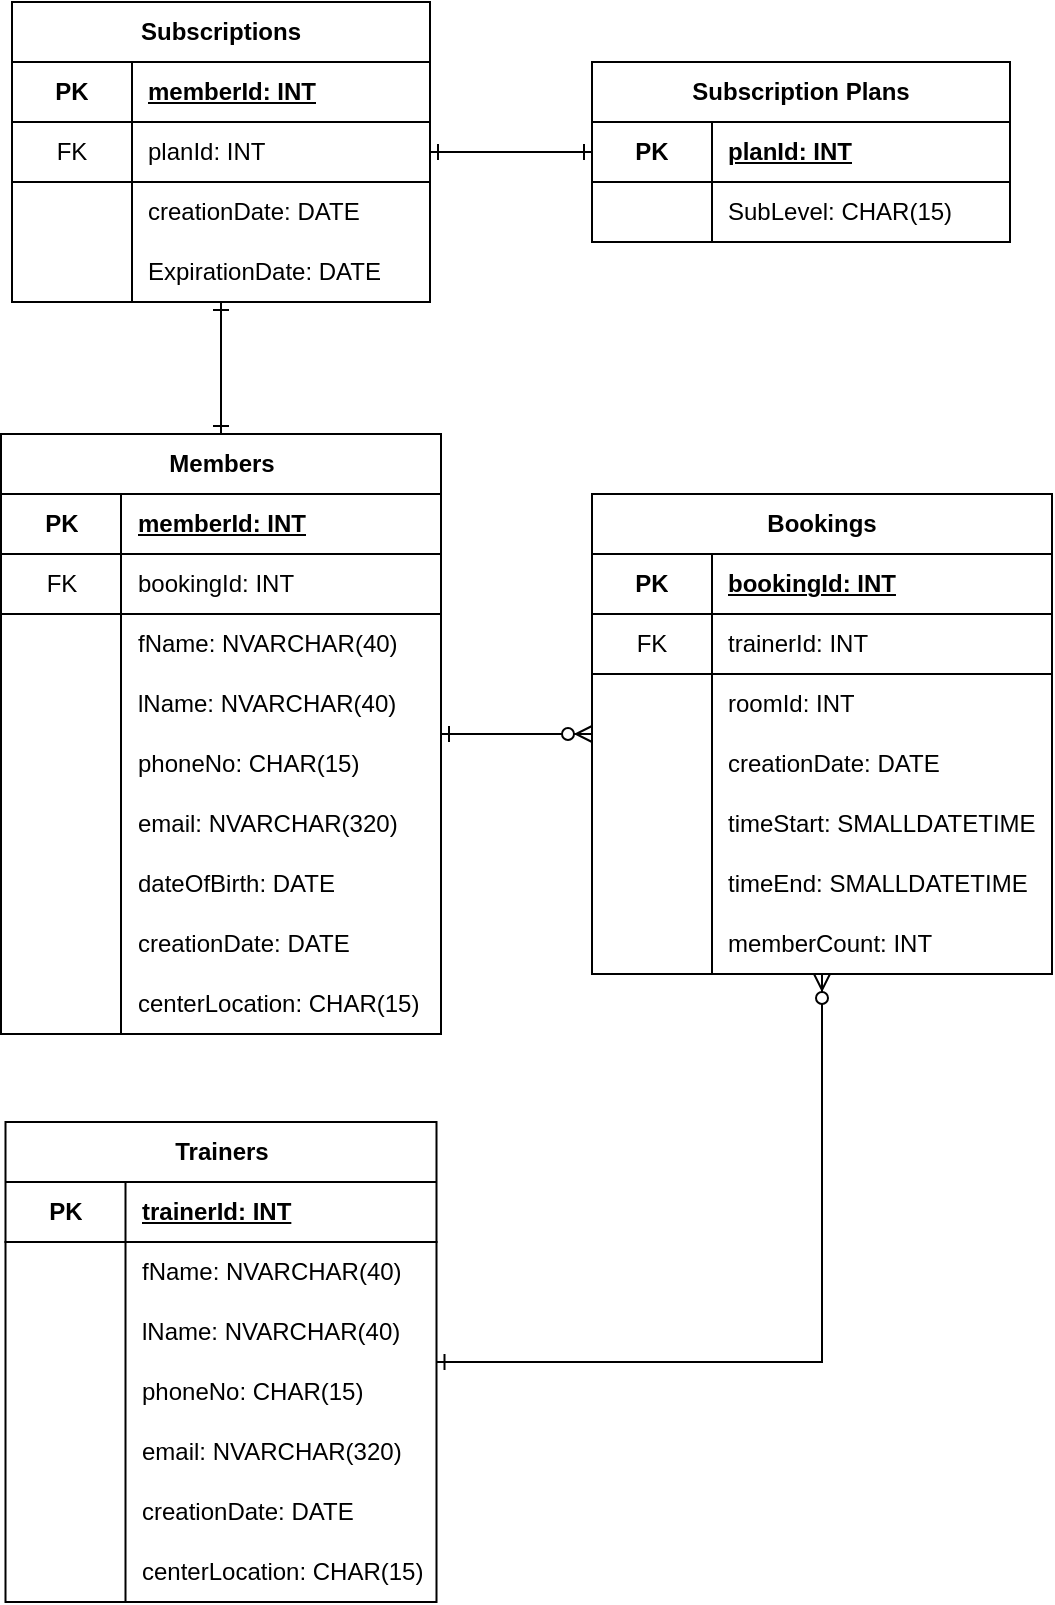 <mxfile version="24.7.17">
  <diagram name="Page-1" id="cZtDnmybz4DejFGp7mq9">
    <mxGraphModel grid="1" page="1" gridSize="10" guides="1" tooltips="1" connect="1" arrows="1" fold="1" pageScale="1" pageWidth="850" pageHeight="1100" math="0" shadow="0">
      <root>
        <mxCell id="0" />
        <mxCell id="1" parent="0" />
        <mxCell id="uPj4LnARLRsIXgtUxAWc-1" value="Members" style="shape=table;startSize=30;container=1;collapsible=1;childLayout=tableLayout;fixedRows=1;rowLines=0;fontStyle=1;align=center;resizeLast=1;html=1;whiteSpace=wrap;" vertex="1" parent="1">
          <mxGeometry x="364.5" y="356" width="220" height="300" as="geometry" />
        </mxCell>
        <mxCell id="uPj4LnARLRsIXgtUxAWc-5" value="" style="shape=tableRow;horizontal=0;startSize=0;swimlaneHead=0;swimlaneBody=0;fillColor=none;collapsible=0;dropTarget=0;points=[[0,0.5],[1,0.5]];portConstraint=eastwest;top=0;left=0;right=0;bottom=1;html=1;" vertex="1" parent="uPj4LnARLRsIXgtUxAWc-1">
          <mxGeometry y="30" width="220" height="30" as="geometry" />
        </mxCell>
        <mxCell id="uPj4LnARLRsIXgtUxAWc-6" value="PK" style="shape=partialRectangle;connectable=0;fillColor=none;top=0;left=0;bottom=0;right=0;fontStyle=1;overflow=hidden;html=1;whiteSpace=wrap;" vertex="1" parent="uPj4LnARLRsIXgtUxAWc-5">
          <mxGeometry width="60" height="30" as="geometry">
            <mxRectangle width="60" height="30" as="alternateBounds" />
          </mxGeometry>
        </mxCell>
        <mxCell id="uPj4LnARLRsIXgtUxAWc-7" value="memberId: INT" style="shape=partialRectangle;connectable=0;fillColor=none;top=0;left=0;bottom=0;right=0;align=left;spacingLeft=6;fontStyle=5;overflow=hidden;html=1;whiteSpace=wrap;" vertex="1" parent="uPj4LnARLRsIXgtUxAWc-5">
          <mxGeometry x="60" width="160" height="30" as="geometry">
            <mxRectangle width="160" height="30" as="alternateBounds" />
          </mxGeometry>
        </mxCell>
        <mxCell id="0qfIr_ebQrdZO7ob4R2L-76" style="shape=tableRow;horizontal=0;startSize=0;swimlaneHead=0;swimlaneBody=0;fillColor=none;collapsible=0;dropTarget=0;points=[[0,0.5],[1,0.5]];portConstraint=eastwest;top=0;left=0;right=0;bottom=1;html=1;" vertex="1" parent="uPj4LnARLRsIXgtUxAWc-1">
          <mxGeometry y="60" width="220" height="30" as="geometry" />
        </mxCell>
        <mxCell id="0qfIr_ebQrdZO7ob4R2L-77" value="FK" style="shape=partialRectangle;connectable=0;fillColor=none;top=0;left=0;bottom=0;right=0;fontStyle=0;overflow=hidden;html=1;whiteSpace=wrap;" vertex="1" parent="0qfIr_ebQrdZO7ob4R2L-76">
          <mxGeometry width="60" height="30" as="geometry">
            <mxRectangle width="60" height="30" as="alternateBounds" />
          </mxGeometry>
        </mxCell>
        <mxCell id="0qfIr_ebQrdZO7ob4R2L-78" value="bookingId: INT" style="shape=partialRectangle;connectable=0;fillColor=none;top=0;left=0;bottom=0;right=0;align=left;spacingLeft=6;fontStyle=0;overflow=hidden;html=1;whiteSpace=wrap;" vertex="1" parent="0qfIr_ebQrdZO7ob4R2L-76">
          <mxGeometry x="60" width="160" height="30" as="geometry">
            <mxRectangle width="160" height="30" as="alternateBounds" />
          </mxGeometry>
        </mxCell>
        <mxCell id="uPj4LnARLRsIXgtUxAWc-8" value="" style="shape=tableRow;horizontal=0;startSize=0;swimlaneHead=0;swimlaneBody=0;fillColor=none;collapsible=0;dropTarget=0;points=[[0,0.5],[1,0.5]];portConstraint=eastwest;top=0;left=0;right=0;bottom=0;html=1;" vertex="1" parent="uPj4LnARLRsIXgtUxAWc-1">
          <mxGeometry y="90" width="220" height="30" as="geometry" />
        </mxCell>
        <mxCell id="uPj4LnARLRsIXgtUxAWc-9" value="" style="shape=partialRectangle;connectable=0;fillColor=none;top=0;left=0;bottom=0;right=0;editable=1;overflow=hidden;html=1;whiteSpace=wrap;" vertex="1" parent="uPj4LnARLRsIXgtUxAWc-8">
          <mxGeometry width="60" height="30" as="geometry">
            <mxRectangle width="60" height="30" as="alternateBounds" />
          </mxGeometry>
        </mxCell>
        <mxCell id="uPj4LnARLRsIXgtUxAWc-10" value="fName: NVARCHAR(40)" style="shape=partialRectangle;connectable=0;fillColor=none;top=0;left=0;bottom=0;right=0;align=left;spacingLeft=6;overflow=hidden;html=1;whiteSpace=wrap;" vertex="1" parent="uPj4LnARLRsIXgtUxAWc-8">
          <mxGeometry x="60" width="160" height="30" as="geometry">
            <mxRectangle width="160" height="30" as="alternateBounds" />
          </mxGeometry>
        </mxCell>
        <mxCell id="uPj4LnARLRsIXgtUxAWc-11" value="" style="shape=tableRow;horizontal=0;startSize=0;swimlaneHead=0;swimlaneBody=0;fillColor=none;collapsible=0;dropTarget=0;points=[[0,0.5],[1,0.5]];portConstraint=eastwest;top=0;left=0;right=0;bottom=0;html=1;" vertex="1" parent="uPj4LnARLRsIXgtUxAWc-1">
          <mxGeometry y="120" width="220" height="30" as="geometry" />
        </mxCell>
        <mxCell id="uPj4LnARLRsIXgtUxAWc-12" value="" style="shape=partialRectangle;connectable=0;fillColor=none;top=0;left=0;bottom=0;right=0;editable=1;overflow=hidden;html=1;whiteSpace=wrap;" vertex="1" parent="uPj4LnARLRsIXgtUxAWc-11">
          <mxGeometry width="60" height="30" as="geometry">
            <mxRectangle width="60" height="30" as="alternateBounds" />
          </mxGeometry>
        </mxCell>
        <mxCell id="uPj4LnARLRsIXgtUxAWc-13" value="lName: NVARCHAR(40)" style="shape=partialRectangle;connectable=0;fillColor=none;top=0;left=0;bottom=0;right=0;align=left;spacingLeft=6;overflow=hidden;html=1;whiteSpace=wrap;" vertex="1" parent="uPj4LnARLRsIXgtUxAWc-11">
          <mxGeometry x="60" width="160" height="30" as="geometry">
            <mxRectangle width="160" height="30" as="alternateBounds" />
          </mxGeometry>
        </mxCell>
        <mxCell id="uPj4LnARLRsIXgtUxAWc-23" style="shape=tableRow;horizontal=0;startSize=0;swimlaneHead=0;swimlaneBody=0;fillColor=none;collapsible=0;dropTarget=0;points=[[0,0.5],[1,0.5]];portConstraint=eastwest;top=0;left=0;right=0;bottom=0;html=1;" vertex="1" parent="uPj4LnARLRsIXgtUxAWc-1">
          <mxGeometry y="150" width="220" height="30" as="geometry" />
        </mxCell>
        <mxCell id="uPj4LnARLRsIXgtUxAWc-24" style="shape=partialRectangle;connectable=0;fillColor=none;top=0;left=0;bottom=0;right=0;editable=1;overflow=hidden;html=1;whiteSpace=wrap;" vertex="1" parent="uPj4LnARLRsIXgtUxAWc-23">
          <mxGeometry width="60" height="30" as="geometry">
            <mxRectangle width="60" height="30" as="alternateBounds" />
          </mxGeometry>
        </mxCell>
        <mxCell id="uPj4LnARLRsIXgtUxAWc-25" value="phoneNo: CHAR(15)" style="shape=partialRectangle;connectable=0;fillColor=none;top=0;left=0;bottom=0;right=0;align=left;spacingLeft=6;overflow=hidden;html=1;whiteSpace=wrap;" vertex="1" parent="uPj4LnARLRsIXgtUxAWc-23">
          <mxGeometry x="60" width="160" height="30" as="geometry">
            <mxRectangle width="160" height="30" as="alternateBounds" />
          </mxGeometry>
        </mxCell>
        <mxCell id="uPj4LnARLRsIXgtUxAWc-20" style="shape=tableRow;horizontal=0;startSize=0;swimlaneHead=0;swimlaneBody=0;fillColor=none;collapsible=0;dropTarget=0;points=[[0,0.5],[1,0.5]];portConstraint=eastwest;top=0;left=0;right=0;bottom=0;html=1;" vertex="1" parent="uPj4LnARLRsIXgtUxAWc-1">
          <mxGeometry y="180" width="220" height="30" as="geometry" />
        </mxCell>
        <mxCell id="uPj4LnARLRsIXgtUxAWc-21" style="shape=partialRectangle;connectable=0;fillColor=none;top=0;left=0;bottom=0;right=0;editable=1;overflow=hidden;html=1;whiteSpace=wrap;" vertex="1" parent="uPj4LnARLRsIXgtUxAWc-20">
          <mxGeometry width="60" height="30" as="geometry">
            <mxRectangle width="60" height="30" as="alternateBounds" />
          </mxGeometry>
        </mxCell>
        <mxCell id="uPj4LnARLRsIXgtUxAWc-22" value="email: NVARCHAR(320)" style="shape=partialRectangle;connectable=0;fillColor=none;top=0;left=0;bottom=0;right=0;align=left;spacingLeft=6;overflow=hidden;html=1;whiteSpace=wrap;" vertex="1" parent="uPj4LnARLRsIXgtUxAWc-20">
          <mxGeometry x="60" width="160" height="30" as="geometry">
            <mxRectangle width="160" height="30" as="alternateBounds" />
          </mxGeometry>
        </mxCell>
        <mxCell id="uPj4LnARLRsIXgtUxAWc-17" style="shape=tableRow;horizontal=0;startSize=0;swimlaneHead=0;swimlaneBody=0;fillColor=none;collapsible=0;dropTarget=0;points=[[0,0.5],[1,0.5]];portConstraint=eastwest;top=0;left=0;right=0;bottom=0;html=1;" vertex="1" parent="uPj4LnARLRsIXgtUxAWc-1">
          <mxGeometry y="210" width="220" height="30" as="geometry" />
        </mxCell>
        <mxCell id="uPj4LnARLRsIXgtUxAWc-18" style="shape=partialRectangle;connectable=0;fillColor=none;top=0;left=0;bottom=0;right=0;editable=1;overflow=hidden;html=1;whiteSpace=wrap;" vertex="1" parent="uPj4LnARLRsIXgtUxAWc-17">
          <mxGeometry width="60" height="30" as="geometry">
            <mxRectangle width="60" height="30" as="alternateBounds" />
          </mxGeometry>
        </mxCell>
        <mxCell id="uPj4LnARLRsIXgtUxAWc-19" value="dateOfBirth: DATE" style="shape=partialRectangle;connectable=0;fillColor=none;top=0;left=0;bottom=0;right=0;align=left;spacingLeft=6;overflow=hidden;html=1;whiteSpace=wrap;" vertex="1" parent="uPj4LnARLRsIXgtUxAWc-17">
          <mxGeometry x="60" width="160" height="30" as="geometry">
            <mxRectangle width="160" height="30" as="alternateBounds" />
          </mxGeometry>
        </mxCell>
        <mxCell id="uPj4LnARLRsIXgtUxAWc-14" style="shape=tableRow;horizontal=0;startSize=0;swimlaneHead=0;swimlaneBody=0;fillColor=none;collapsible=0;dropTarget=0;points=[[0,0.5],[1,0.5]];portConstraint=eastwest;top=0;left=0;right=0;bottom=0;html=1;" vertex="1" parent="uPj4LnARLRsIXgtUxAWc-1">
          <mxGeometry y="240" width="220" height="30" as="geometry" />
        </mxCell>
        <mxCell id="uPj4LnARLRsIXgtUxAWc-15" style="shape=partialRectangle;connectable=0;fillColor=none;top=0;left=0;bottom=0;right=0;editable=1;overflow=hidden;html=1;whiteSpace=wrap;" vertex="1" parent="uPj4LnARLRsIXgtUxAWc-14">
          <mxGeometry width="60" height="30" as="geometry">
            <mxRectangle width="60" height="30" as="alternateBounds" />
          </mxGeometry>
        </mxCell>
        <mxCell id="uPj4LnARLRsIXgtUxAWc-16" value="creationDate: DATE" style="shape=partialRectangle;connectable=0;fillColor=none;top=0;left=0;bottom=0;right=0;align=left;spacingLeft=6;overflow=hidden;html=1;whiteSpace=wrap;" vertex="1" parent="uPj4LnARLRsIXgtUxAWc-14">
          <mxGeometry x="60" width="160" height="30" as="geometry">
            <mxRectangle width="160" height="30" as="alternateBounds" />
          </mxGeometry>
        </mxCell>
        <mxCell id="X3Vz9RjEJWdY2oMLuZtC-8" style="shape=tableRow;horizontal=0;startSize=0;swimlaneHead=0;swimlaneBody=0;fillColor=none;collapsible=0;dropTarget=0;points=[[0,0.5],[1,0.5]];portConstraint=eastwest;top=0;left=0;right=0;bottom=0;html=1;" vertex="1" parent="uPj4LnARLRsIXgtUxAWc-1">
          <mxGeometry y="270" width="220" height="30" as="geometry" />
        </mxCell>
        <mxCell id="X3Vz9RjEJWdY2oMLuZtC-9" style="shape=partialRectangle;connectable=0;fillColor=none;top=0;left=0;bottom=0;right=0;editable=1;overflow=hidden;html=1;whiteSpace=wrap;" vertex="1" parent="X3Vz9RjEJWdY2oMLuZtC-8">
          <mxGeometry width="60" height="30" as="geometry">
            <mxRectangle width="60" height="30" as="alternateBounds" />
          </mxGeometry>
        </mxCell>
        <mxCell id="X3Vz9RjEJWdY2oMLuZtC-10" value="centerLocation: CHAR(15)" style="shape=partialRectangle;connectable=0;fillColor=none;top=0;left=0;bottom=0;right=0;align=left;spacingLeft=6;overflow=hidden;html=1;whiteSpace=wrap;" vertex="1" parent="X3Vz9RjEJWdY2oMLuZtC-8">
          <mxGeometry x="60" width="160" height="30" as="geometry">
            <mxRectangle width="160" height="30" as="alternateBounds" />
          </mxGeometry>
        </mxCell>
        <mxCell id="0qfIr_ebQrdZO7ob4R2L-1" value="Bookings" style="shape=table;startSize=30;container=1;collapsible=1;childLayout=tableLayout;fixedRows=1;rowLines=0;fontStyle=1;align=center;resizeLast=1;html=1;whiteSpace=wrap;" vertex="1" parent="1">
          <mxGeometry x="660" y="386" width="230" height="240" as="geometry" />
        </mxCell>
        <mxCell id="0qfIr_ebQrdZO7ob4R2L-2" value="" style="shape=tableRow;horizontal=0;startSize=0;swimlaneHead=0;swimlaneBody=0;fillColor=none;collapsible=0;dropTarget=0;points=[[0,0.5],[1,0.5]];portConstraint=eastwest;top=0;left=0;right=0;bottom=1;html=1;" vertex="1" parent="0qfIr_ebQrdZO7ob4R2L-1">
          <mxGeometry y="30" width="230" height="30" as="geometry" />
        </mxCell>
        <mxCell id="0qfIr_ebQrdZO7ob4R2L-3" value="PK" style="shape=partialRectangle;connectable=0;fillColor=none;top=0;left=0;bottom=0;right=0;fontStyle=1;overflow=hidden;html=1;whiteSpace=wrap;" vertex="1" parent="0qfIr_ebQrdZO7ob4R2L-2">
          <mxGeometry width="60" height="30" as="geometry">
            <mxRectangle width="60" height="30" as="alternateBounds" />
          </mxGeometry>
        </mxCell>
        <mxCell id="0qfIr_ebQrdZO7ob4R2L-4" value="bookingId: INT" style="shape=partialRectangle;connectable=0;fillColor=none;top=0;left=0;bottom=0;right=0;align=left;spacingLeft=6;fontStyle=5;overflow=hidden;html=1;whiteSpace=wrap;" vertex="1" parent="0qfIr_ebQrdZO7ob4R2L-2">
          <mxGeometry x="60" width="170" height="30" as="geometry">
            <mxRectangle width="170" height="30" as="alternateBounds" />
          </mxGeometry>
        </mxCell>
        <mxCell id="0qfIr_ebQrdZO7ob4R2L-112" style="shape=tableRow;horizontal=0;startSize=0;swimlaneHead=0;swimlaneBody=0;fillColor=none;collapsible=0;dropTarget=0;points=[[0,0.5],[1,0.5]];portConstraint=eastwest;top=0;left=0;right=0;bottom=1;html=1;" vertex="1" parent="0qfIr_ebQrdZO7ob4R2L-1">
          <mxGeometry y="60" width="230" height="30" as="geometry" />
        </mxCell>
        <mxCell id="0qfIr_ebQrdZO7ob4R2L-113" value="FK" style="shape=partialRectangle;connectable=0;fillColor=none;top=0;left=0;bottom=0;right=0;fontStyle=0;overflow=hidden;html=1;whiteSpace=wrap;" vertex="1" parent="0qfIr_ebQrdZO7ob4R2L-112">
          <mxGeometry width="60" height="30" as="geometry">
            <mxRectangle width="60" height="30" as="alternateBounds" />
          </mxGeometry>
        </mxCell>
        <mxCell id="0qfIr_ebQrdZO7ob4R2L-114" value="trainerId: INT" style="shape=partialRectangle;connectable=0;fillColor=none;top=0;left=0;bottom=0;right=0;align=left;spacingLeft=6;fontStyle=0;overflow=hidden;html=1;whiteSpace=wrap;" vertex="1" parent="0qfIr_ebQrdZO7ob4R2L-112">
          <mxGeometry x="60" width="170" height="30" as="geometry">
            <mxRectangle width="170" height="30" as="alternateBounds" />
          </mxGeometry>
        </mxCell>
        <mxCell id="0qfIr_ebQrdZO7ob4R2L-8" value="" style="shape=tableRow;horizontal=0;startSize=0;swimlaneHead=0;swimlaneBody=0;fillColor=none;collapsible=0;dropTarget=0;points=[[0,0.5],[1,0.5]];portConstraint=eastwest;top=0;left=0;right=0;bottom=0;html=1;" vertex="1" parent="0qfIr_ebQrdZO7ob4R2L-1">
          <mxGeometry y="90" width="230" height="30" as="geometry" />
        </mxCell>
        <mxCell id="0qfIr_ebQrdZO7ob4R2L-9" value="" style="shape=partialRectangle;connectable=0;fillColor=none;top=0;left=0;bottom=0;right=0;editable=1;overflow=hidden;html=1;whiteSpace=wrap;" vertex="1" parent="0qfIr_ebQrdZO7ob4R2L-8">
          <mxGeometry width="60" height="30" as="geometry">
            <mxRectangle width="60" height="30" as="alternateBounds" />
          </mxGeometry>
        </mxCell>
        <mxCell id="0qfIr_ebQrdZO7ob4R2L-10" value="roomId: INT" style="shape=partialRectangle;connectable=0;fillColor=none;top=0;left=0;bottom=0;right=0;align=left;spacingLeft=6;overflow=hidden;html=1;whiteSpace=wrap;" vertex="1" parent="0qfIr_ebQrdZO7ob4R2L-8">
          <mxGeometry x="60" width="170" height="30" as="geometry">
            <mxRectangle width="170" height="30" as="alternateBounds" />
          </mxGeometry>
        </mxCell>
        <mxCell id="0qfIr_ebQrdZO7ob4R2L-11" style="shape=tableRow;horizontal=0;startSize=0;swimlaneHead=0;swimlaneBody=0;fillColor=none;collapsible=0;dropTarget=0;points=[[0,0.5],[1,0.5]];portConstraint=eastwest;top=0;left=0;right=0;bottom=0;html=1;" vertex="1" parent="0qfIr_ebQrdZO7ob4R2L-1">
          <mxGeometry y="120" width="230" height="30" as="geometry" />
        </mxCell>
        <mxCell id="0qfIr_ebQrdZO7ob4R2L-12" style="shape=partialRectangle;connectable=0;fillColor=none;top=0;left=0;bottom=0;right=0;editable=1;overflow=hidden;html=1;whiteSpace=wrap;" vertex="1" parent="0qfIr_ebQrdZO7ob4R2L-11">
          <mxGeometry width="60" height="30" as="geometry">
            <mxRectangle width="60" height="30" as="alternateBounds" />
          </mxGeometry>
        </mxCell>
        <mxCell id="0qfIr_ebQrdZO7ob4R2L-13" value="creationDate: DATE" style="shape=partialRectangle;connectable=0;fillColor=none;top=0;left=0;bottom=0;right=0;align=left;spacingLeft=6;overflow=hidden;html=1;whiteSpace=wrap;" vertex="1" parent="0qfIr_ebQrdZO7ob4R2L-11">
          <mxGeometry x="60" width="170" height="30" as="geometry">
            <mxRectangle width="170" height="30" as="alternateBounds" />
          </mxGeometry>
        </mxCell>
        <mxCell id="0qfIr_ebQrdZO7ob4R2L-14" style="shape=tableRow;horizontal=0;startSize=0;swimlaneHead=0;swimlaneBody=0;fillColor=none;collapsible=0;dropTarget=0;points=[[0,0.5],[1,0.5]];portConstraint=eastwest;top=0;left=0;right=0;bottom=0;html=1;" vertex="1" parent="0qfIr_ebQrdZO7ob4R2L-1">
          <mxGeometry y="150" width="230" height="30" as="geometry" />
        </mxCell>
        <mxCell id="0qfIr_ebQrdZO7ob4R2L-15" style="shape=partialRectangle;connectable=0;fillColor=none;top=0;left=0;bottom=0;right=0;editable=1;overflow=hidden;html=1;whiteSpace=wrap;" vertex="1" parent="0qfIr_ebQrdZO7ob4R2L-14">
          <mxGeometry width="60" height="30" as="geometry">
            <mxRectangle width="60" height="30" as="alternateBounds" />
          </mxGeometry>
        </mxCell>
        <mxCell id="0qfIr_ebQrdZO7ob4R2L-16" value="timeStart: SMALLDATETIME" style="shape=partialRectangle;connectable=0;fillColor=none;top=0;left=0;bottom=0;right=0;align=left;spacingLeft=6;overflow=hidden;html=1;whiteSpace=wrap;" vertex="1" parent="0qfIr_ebQrdZO7ob4R2L-14">
          <mxGeometry x="60" width="170" height="30" as="geometry">
            <mxRectangle width="170" height="30" as="alternateBounds" />
          </mxGeometry>
        </mxCell>
        <mxCell id="0qfIr_ebQrdZO7ob4R2L-17" style="shape=tableRow;horizontal=0;startSize=0;swimlaneHead=0;swimlaneBody=0;fillColor=none;collapsible=0;dropTarget=0;points=[[0,0.5],[1,0.5]];portConstraint=eastwest;top=0;left=0;right=0;bottom=0;html=1;" vertex="1" parent="0qfIr_ebQrdZO7ob4R2L-1">
          <mxGeometry y="180" width="230" height="30" as="geometry" />
        </mxCell>
        <mxCell id="0qfIr_ebQrdZO7ob4R2L-18" style="shape=partialRectangle;connectable=0;fillColor=none;top=0;left=0;bottom=0;right=0;editable=1;overflow=hidden;html=1;whiteSpace=wrap;" vertex="1" parent="0qfIr_ebQrdZO7ob4R2L-17">
          <mxGeometry width="60" height="30" as="geometry">
            <mxRectangle width="60" height="30" as="alternateBounds" />
          </mxGeometry>
        </mxCell>
        <mxCell id="0qfIr_ebQrdZO7ob4R2L-19" value="timeEnd: SMALLDATETIME" style="shape=partialRectangle;connectable=0;fillColor=none;top=0;left=0;bottom=0;right=0;align=left;spacingLeft=6;overflow=hidden;html=1;whiteSpace=wrap;" vertex="1" parent="0qfIr_ebQrdZO7ob4R2L-17">
          <mxGeometry x="60" width="170" height="30" as="geometry">
            <mxRectangle width="170" height="30" as="alternateBounds" />
          </mxGeometry>
        </mxCell>
        <mxCell id="0qfIr_ebQrdZO7ob4R2L-20" style="shape=tableRow;horizontal=0;startSize=0;swimlaneHead=0;swimlaneBody=0;fillColor=none;collapsible=0;dropTarget=0;points=[[0,0.5],[1,0.5]];portConstraint=eastwest;top=0;left=0;right=0;bottom=0;html=1;" vertex="1" parent="0qfIr_ebQrdZO7ob4R2L-1">
          <mxGeometry y="210" width="230" height="30" as="geometry" />
        </mxCell>
        <mxCell id="0qfIr_ebQrdZO7ob4R2L-21" style="shape=partialRectangle;connectable=0;fillColor=none;top=0;left=0;bottom=0;right=0;editable=1;overflow=hidden;html=1;whiteSpace=wrap;" vertex="1" parent="0qfIr_ebQrdZO7ob4R2L-20">
          <mxGeometry width="60" height="30" as="geometry">
            <mxRectangle width="60" height="30" as="alternateBounds" />
          </mxGeometry>
        </mxCell>
        <mxCell id="0qfIr_ebQrdZO7ob4R2L-22" value="memberCount: INT" style="shape=partialRectangle;connectable=0;fillColor=none;top=0;left=0;bottom=0;right=0;align=left;spacingLeft=6;overflow=hidden;html=1;whiteSpace=wrap;" vertex="1" parent="0qfIr_ebQrdZO7ob4R2L-20">
          <mxGeometry x="60" width="170" height="30" as="geometry">
            <mxRectangle width="170" height="30" as="alternateBounds" />
          </mxGeometry>
        </mxCell>
        <mxCell id="0qfIr_ebQrdZO7ob4R2L-24" value="" style="edgeStyle=entityRelationEdgeStyle;fontSize=12;html=1;endArrow=ERone;endFill=1;rounded=0;" edge="1" parent="1" source="0qfIr_ebQrdZO7ob4R2L-1" target="uPj4LnARLRsIXgtUxAWc-1">
          <mxGeometry width="100" height="100" relative="1" as="geometry">
            <mxPoint x="380" y="620" as="sourcePoint" />
            <mxPoint x="300" y="650" as="targetPoint" />
          </mxGeometry>
        </mxCell>
        <mxCell id="0qfIr_ebQrdZO7ob4R2L-25" value="" style="edgeStyle=entityRelationEdgeStyle;fontSize=12;html=1;endArrow=ERzeroToMany;endFill=1;rounded=0;" edge="1" parent="1" source="uPj4LnARLRsIXgtUxAWc-1" target="0qfIr_ebQrdZO7ob4R2L-1">
          <mxGeometry width="100" height="100" relative="1" as="geometry">
            <mxPoint x="380" y="620" as="sourcePoint" />
            <mxPoint x="480" y="520" as="targetPoint" />
          </mxGeometry>
        </mxCell>
        <mxCell id="0qfIr_ebQrdZO7ob4R2L-28" value="Subscriptions" style="shape=table;startSize=30;container=1;collapsible=1;childLayout=tableLayout;fixedRows=1;rowLines=0;fontStyle=1;align=center;resizeLast=1;html=1;whiteSpace=wrap;" vertex="1" parent="1">
          <mxGeometry x="370" y="140" width="209" height="150" as="geometry" />
        </mxCell>
        <mxCell id="0qfIr_ebQrdZO7ob4R2L-29" value="" style="shape=tableRow;horizontal=0;startSize=0;swimlaneHead=0;swimlaneBody=0;fillColor=none;collapsible=0;dropTarget=0;points=[[0,0.5],[1,0.5]];portConstraint=eastwest;top=0;left=0;right=0;bottom=1;html=1;" vertex="1" parent="0qfIr_ebQrdZO7ob4R2L-28">
          <mxGeometry y="30" width="209" height="30" as="geometry" />
        </mxCell>
        <mxCell id="0qfIr_ebQrdZO7ob4R2L-30" value="PK" style="shape=partialRectangle;connectable=0;fillColor=none;top=0;left=0;bottom=0;right=0;fontStyle=1;overflow=hidden;html=1;whiteSpace=wrap;" vertex="1" parent="0qfIr_ebQrdZO7ob4R2L-29">
          <mxGeometry width="60" height="30" as="geometry">
            <mxRectangle width="60" height="30" as="alternateBounds" />
          </mxGeometry>
        </mxCell>
        <mxCell id="0qfIr_ebQrdZO7ob4R2L-31" value="memberId: INT" style="shape=partialRectangle;connectable=0;fillColor=none;top=0;left=0;bottom=0;right=0;align=left;spacingLeft=6;fontStyle=5;overflow=hidden;html=1;whiteSpace=wrap;" vertex="1" parent="0qfIr_ebQrdZO7ob4R2L-29">
          <mxGeometry x="60" width="149" height="30" as="geometry">
            <mxRectangle width="149" height="30" as="alternateBounds" />
          </mxGeometry>
        </mxCell>
        <mxCell id="0qfIr_ebQrdZO7ob4R2L-69" style="shape=tableRow;horizontal=0;startSize=0;swimlaneHead=0;swimlaneBody=0;fillColor=none;collapsible=0;dropTarget=0;points=[[0,0.5],[1,0.5]];portConstraint=eastwest;top=0;left=0;right=0;bottom=1;html=1;" vertex="1" parent="0qfIr_ebQrdZO7ob4R2L-28">
          <mxGeometry y="60" width="209" height="30" as="geometry" />
        </mxCell>
        <mxCell id="0qfIr_ebQrdZO7ob4R2L-70" value="FK" style="shape=partialRectangle;connectable=0;fillColor=none;top=0;left=0;bottom=0;right=0;fontStyle=0;overflow=hidden;html=1;whiteSpace=wrap;" vertex="1" parent="0qfIr_ebQrdZO7ob4R2L-69">
          <mxGeometry width="60" height="30" as="geometry">
            <mxRectangle width="60" height="30" as="alternateBounds" />
          </mxGeometry>
        </mxCell>
        <mxCell id="0qfIr_ebQrdZO7ob4R2L-71" value="planId: INT" style="shape=partialRectangle;connectable=0;fillColor=none;top=0;left=0;bottom=0;right=0;align=left;spacingLeft=6;fontStyle=0;overflow=hidden;html=1;whiteSpace=wrap;" vertex="1" parent="0qfIr_ebQrdZO7ob4R2L-69">
          <mxGeometry x="60" width="149" height="30" as="geometry">
            <mxRectangle width="149" height="30" as="alternateBounds" />
          </mxGeometry>
        </mxCell>
        <mxCell id="0qfIr_ebQrdZO7ob4R2L-35" value="" style="shape=tableRow;horizontal=0;startSize=0;swimlaneHead=0;swimlaneBody=0;fillColor=none;collapsible=0;dropTarget=0;points=[[0,0.5],[1,0.5]];portConstraint=eastwest;top=0;left=0;right=0;bottom=0;html=1;" vertex="1" parent="0qfIr_ebQrdZO7ob4R2L-28">
          <mxGeometry y="90" width="209" height="30" as="geometry" />
        </mxCell>
        <mxCell id="0qfIr_ebQrdZO7ob4R2L-36" value="" style="shape=partialRectangle;connectable=0;fillColor=none;top=0;left=0;bottom=0;right=0;editable=1;overflow=hidden;html=1;whiteSpace=wrap;" vertex="1" parent="0qfIr_ebQrdZO7ob4R2L-35">
          <mxGeometry width="60" height="30" as="geometry">
            <mxRectangle width="60" height="30" as="alternateBounds" />
          </mxGeometry>
        </mxCell>
        <mxCell id="0qfIr_ebQrdZO7ob4R2L-37" value="creationDate: DATE" style="shape=partialRectangle;connectable=0;fillColor=none;top=0;left=0;bottom=0;right=0;align=left;spacingLeft=6;overflow=hidden;html=1;whiteSpace=wrap;" vertex="1" parent="0qfIr_ebQrdZO7ob4R2L-35">
          <mxGeometry x="60" width="149" height="30" as="geometry">
            <mxRectangle width="149" height="30" as="alternateBounds" />
          </mxGeometry>
        </mxCell>
        <mxCell id="0qfIr_ebQrdZO7ob4R2L-38" style="shape=tableRow;horizontal=0;startSize=0;swimlaneHead=0;swimlaneBody=0;fillColor=none;collapsible=0;dropTarget=0;points=[[0,0.5],[1,0.5]];portConstraint=eastwest;top=0;left=0;right=0;bottom=0;html=1;" vertex="1" parent="0qfIr_ebQrdZO7ob4R2L-28">
          <mxGeometry y="120" width="209" height="30" as="geometry" />
        </mxCell>
        <mxCell id="0qfIr_ebQrdZO7ob4R2L-39" style="shape=partialRectangle;connectable=0;fillColor=none;top=0;left=0;bottom=0;right=0;editable=1;overflow=hidden;html=1;whiteSpace=wrap;" vertex="1" parent="0qfIr_ebQrdZO7ob4R2L-38">
          <mxGeometry width="60" height="30" as="geometry">
            <mxRectangle width="60" height="30" as="alternateBounds" />
          </mxGeometry>
        </mxCell>
        <mxCell id="0qfIr_ebQrdZO7ob4R2L-40" value="ExpirationDate: DATE" style="shape=partialRectangle;connectable=0;fillColor=none;top=0;left=0;bottom=0;right=0;align=left;spacingLeft=6;overflow=hidden;html=1;whiteSpace=wrap;" vertex="1" parent="0qfIr_ebQrdZO7ob4R2L-38">
          <mxGeometry x="60" width="149" height="30" as="geometry">
            <mxRectangle width="149" height="30" as="alternateBounds" />
          </mxGeometry>
        </mxCell>
        <mxCell id="0qfIr_ebQrdZO7ob4R2L-52" value="Subscription Plans" style="shape=table;startSize=30;container=1;collapsible=1;childLayout=tableLayout;fixedRows=1;rowLines=0;fontStyle=1;align=center;resizeLast=1;html=1;whiteSpace=wrap;" vertex="1" parent="1">
          <mxGeometry x="660" y="170" width="209" height="90" as="geometry" />
        </mxCell>
        <mxCell id="0qfIr_ebQrdZO7ob4R2L-53" value="" style="shape=tableRow;horizontal=0;startSize=0;swimlaneHead=0;swimlaneBody=0;fillColor=none;collapsible=0;dropTarget=0;points=[[0,0.5],[1,0.5]];portConstraint=eastwest;top=0;left=0;right=0;bottom=1;html=1;" vertex="1" parent="0qfIr_ebQrdZO7ob4R2L-52">
          <mxGeometry y="30" width="209" height="30" as="geometry" />
        </mxCell>
        <mxCell id="0qfIr_ebQrdZO7ob4R2L-54" value="PK" style="shape=partialRectangle;connectable=0;fillColor=none;top=0;left=0;bottom=0;right=0;fontStyle=1;overflow=hidden;html=1;whiteSpace=wrap;" vertex="1" parent="0qfIr_ebQrdZO7ob4R2L-53">
          <mxGeometry width="60" height="30" as="geometry">
            <mxRectangle width="60" height="30" as="alternateBounds" />
          </mxGeometry>
        </mxCell>
        <mxCell id="0qfIr_ebQrdZO7ob4R2L-55" value="planId: INT" style="shape=partialRectangle;connectable=0;fillColor=none;top=0;left=0;bottom=0;right=0;align=left;spacingLeft=6;fontStyle=5;overflow=hidden;html=1;whiteSpace=wrap;" vertex="1" parent="0qfIr_ebQrdZO7ob4R2L-53">
          <mxGeometry x="60" width="149" height="30" as="geometry">
            <mxRectangle width="149" height="30" as="alternateBounds" />
          </mxGeometry>
        </mxCell>
        <mxCell id="0qfIr_ebQrdZO7ob4R2L-56" value="" style="shape=tableRow;horizontal=0;startSize=0;swimlaneHead=0;swimlaneBody=0;fillColor=none;collapsible=0;dropTarget=0;points=[[0,0.5],[1,0.5]];portConstraint=eastwest;top=0;left=0;right=0;bottom=0;html=1;" vertex="1" parent="0qfIr_ebQrdZO7ob4R2L-52">
          <mxGeometry y="60" width="209" height="30" as="geometry" />
        </mxCell>
        <mxCell id="0qfIr_ebQrdZO7ob4R2L-57" value="" style="shape=partialRectangle;connectable=0;fillColor=none;top=0;left=0;bottom=0;right=0;editable=1;overflow=hidden;html=1;whiteSpace=wrap;" vertex="1" parent="0qfIr_ebQrdZO7ob4R2L-56">
          <mxGeometry width="60" height="30" as="geometry">
            <mxRectangle width="60" height="30" as="alternateBounds" />
          </mxGeometry>
        </mxCell>
        <mxCell id="0qfIr_ebQrdZO7ob4R2L-58" value="SubLevel: CHAR(15)" style="shape=partialRectangle;connectable=0;fillColor=none;top=0;left=0;bottom=0;right=0;align=left;spacingLeft=6;overflow=hidden;html=1;whiteSpace=wrap;" vertex="1" parent="0qfIr_ebQrdZO7ob4R2L-56">
          <mxGeometry x="60" width="149" height="30" as="geometry">
            <mxRectangle width="149" height="30" as="alternateBounds" />
          </mxGeometry>
        </mxCell>
        <mxCell id="0qfIr_ebQrdZO7ob4R2L-79" value="Trainers" style="shape=table;startSize=30;container=1;collapsible=1;childLayout=tableLayout;fixedRows=1;rowLines=0;fontStyle=1;align=center;resizeLast=1;html=1;whiteSpace=wrap;" vertex="1" parent="1">
          <mxGeometry x="366.75" y="700" width="215.5" height="240" as="geometry" />
        </mxCell>
        <mxCell id="0qfIr_ebQrdZO7ob4R2L-80" value="" style="shape=tableRow;horizontal=0;startSize=0;swimlaneHead=0;swimlaneBody=0;fillColor=none;collapsible=0;dropTarget=0;points=[[0,0.5],[1,0.5]];portConstraint=eastwest;top=0;left=0;right=0;bottom=1;html=1;" vertex="1" parent="0qfIr_ebQrdZO7ob4R2L-79">
          <mxGeometry y="30" width="215.5" height="30" as="geometry" />
        </mxCell>
        <mxCell id="0qfIr_ebQrdZO7ob4R2L-81" value="PK" style="shape=partialRectangle;connectable=0;fillColor=none;top=0;left=0;bottom=0;right=0;fontStyle=1;overflow=hidden;html=1;whiteSpace=wrap;" vertex="1" parent="0qfIr_ebQrdZO7ob4R2L-80">
          <mxGeometry width="60" height="30" as="geometry">
            <mxRectangle width="60" height="30" as="alternateBounds" />
          </mxGeometry>
        </mxCell>
        <mxCell id="0qfIr_ebQrdZO7ob4R2L-82" value="trainerId: INT" style="shape=partialRectangle;connectable=0;fillColor=none;top=0;left=0;bottom=0;right=0;align=left;spacingLeft=6;fontStyle=5;overflow=hidden;html=1;whiteSpace=wrap;" vertex="1" parent="0qfIr_ebQrdZO7ob4R2L-80">
          <mxGeometry x="60" width="155.5" height="30" as="geometry">
            <mxRectangle width="155.5" height="30" as="alternateBounds" />
          </mxGeometry>
        </mxCell>
        <mxCell id="0qfIr_ebQrdZO7ob4R2L-86" value="" style="shape=tableRow;horizontal=0;startSize=0;swimlaneHead=0;swimlaneBody=0;fillColor=none;collapsible=0;dropTarget=0;points=[[0,0.5],[1,0.5]];portConstraint=eastwest;top=0;left=0;right=0;bottom=0;html=1;" vertex="1" parent="0qfIr_ebQrdZO7ob4R2L-79">
          <mxGeometry y="60" width="215.5" height="30" as="geometry" />
        </mxCell>
        <mxCell id="0qfIr_ebQrdZO7ob4R2L-87" value="" style="shape=partialRectangle;connectable=0;fillColor=none;top=0;left=0;bottom=0;right=0;editable=1;overflow=hidden;html=1;whiteSpace=wrap;" vertex="1" parent="0qfIr_ebQrdZO7ob4R2L-86">
          <mxGeometry width="60" height="30" as="geometry">
            <mxRectangle width="60" height="30" as="alternateBounds" />
          </mxGeometry>
        </mxCell>
        <mxCell id="0qfIr_ebQrdZO7ob4R2L-88" value="fName: NVARCHAR(40)" style="shape=partialRectangle;connectable=0;fillColor=none;top=0;left=0;bottom=0;right=0;align=left;spacingLeft=6;overflow=hidden;html=1;whiteSpace=wrap;" vertex="1" parent="0qfIr_ebQrdZO7ob4R2L-86">
          <mxGeometry x="60" width="155.5" height="30" as="geometry">
            <mxRectangle width="155.5" height="30" as="alternateBounds" />
          </mxGeometry>
        </mxCell>
        <mxCell id="0qfIr_ebQrdZO7ob4R2L-89" value="" style="shape=tableRow;horizontal=0;startSize=0;swimlaneHead=0;swimlaneBody=0;fillColor=none;collapsible=0;dropTarget=0;points=[[0,0.5],[1,0.5]];portConstraint=eastwest;top=0;left=0;right=0;bottom=0;html=1;" vertex="1" parent="0qfIr_ebQrdZO7ob4R2L-79">
          <mxGeometry y="90" width="215.5" height="30" as="geometry" />
        </mxCell>
        <mxCell id="0qfIr_ebQrdZO7ob4R2L-90" value="" style="shape=partialRectangle;connectable=0;fillColor=none;top=0;left=0;bottom=0;right=0;editable=1;overflow=hidden;html=1;whiteSpace=wrap;" vertex="1" parent="0qfIr_ebQrdZO7ob4R2L-89">
          <mxGeometry width="60" height="30" as="geometry">
            <mxRectangle width="60" height="30" as="alternateBounds" />
          </mxGeometry>
        </mxCell>
        <mxCell id="0qfIr_ebQrdZO7ob4R2L-91" value="lName: NVARCHAR(40)" style="shape=partialRectangle;connectable=0;fillColor=none;top=0;left=0;bottom=0;right=0;align=left;spacingLeft=6;overflow=hidden;html=1;whiteSpace=wrap;" vertex="1" parent="0qfIr_ebQrdZO7ob4R2L-89">
          <mxGeometry x="60" width="155.5" height="30" as="geometry">
            <mxRectangle width="155.5" height="30" as="alternateBounds" />
          </mxGeometry>
        </mxCell>
        <mxCell id="0qfIr_ebQrdZO7ob4R2L-92" style="shape=tableRow;horizontal=0;startSize=0;swimlaneHead=0;swimlaneBody=0;fillColor=none;collapsible=0;dropTarget=0;points=[[0,0.5],[1,0.5]];portConstraint=eastwest;top=0;left=0;right=0;bottom=0;html=1;" vertex="1" parent="0qfIr_ebQrdZO7ob4R2L-79">
          <mxGeometry y="120" width="215.5" height="30" as="geometry" />
        </mxCell>
        <mxCell id="0qfIr_ebQrdZO7ob4R2L-93" style="shape=partialRectangle;connectable=0;fillColor=none;top=0;left=0;bottom=0;right=0;editable=1;overflow=hidden;html=1;whiteSpace=wrap;" vertex="1" parent="0qfIr_ebQrdZO7ob4R2L-92">
          <mxGeometry width="60" height="30" as="geometry">
            <mxRectangle width="60" height="30" as="alternateBounds" />
          </mxGeometry>
        </mxCell>
        <mxCell id="0qfIr_ebQrdZO7ob4R2L-94" value="phoneNo: CHAR(15)" style="shape=partialRectangle;connectable=0;fillColor=none;top=0;left=0;bottom=0;right=0;align=left;spacingLeft=6;overflow=hidden;html=1;whiteSpace=wrap;" vertex="1" parent="0qfIr_ebQrdZO7ob4R2L-92">
          <mxGeometry x="60" width="155.5" height="30" as="geometry">
            <mxRectangle width="155.5" height="30" as="alternateBounds" />
          </mxGeometry>
        </mxCell>
        <mxCell id="0qfIr_ebQrdZO7ob4R2L-95" style="shape=tableRow;horizontal=0;startSize=0;swimlaneHead=0;swimlaneBody=0;fillColor=none;collapsible=0;dropTarget=0;points=[[0,0.5],[1,0.5]];portConstraint=eastwest;top=0;left=0;right=0;bottom=0;html=1;" vertex="1" parent="0qfIr_ebQrdZO7ob4R2L-79">
          <mxGeometry y="150" width="215.5" height="30" as="geometry" />
        </mxCell>
        <mxCell id="0qfIr_ebQrdZO7ob4R2L-96" style="shape=partialRectangle;connectable=0;fillColor=none;top=0;left=0;bottom=0;right=0;editable=1;overflow=hidden;html=1;whiteSpace=wrap;" vertex="1" parent="0qfIr_ebQrdZO7ob4R2L-95">
          <mxGeometry width="60" height="30" as="geometry">
            <mxRectangle width="60" height="30" as="alternateBounds" />
          </mxGeometry>
        </mxCell>
        <mxCell id="0qfIr_ebQrdZO7ob4R2L-97" value="email: NVARCHAR(320)" style="shape=partialRectangle;connectable=0;fillColor=none;top=0;left=0;bottom=0;right=0;align=left;spacingLeft=6;overflow=hidden;html=1;whiteSpace=wrap;" vertex="1" parent="0qfIr_ebQrdZO7ob4R2L-95">
          <mxGeometry x="60" width="155.5" height="30" as="geometry">
            <mxRectangle width="155.5" height="30" as="alternateBounds" />
          </mxGeometry>
        </mxCell>
        <mxCell id="0qfIr_ebQrdZO7ob4R2L-101" style="shape=tableRow;horizontal=0;startSize=0;swimlaneHead=0;swimlaneBody=0;fillColor=none;collapsible=0;dropTarget=0;points=[[0,0.5],[1,0.5]];portConstraint=eastwest;top=0;left=0;right=0;bottom=0;html=1;" vertex="1" parent="0qfIr_ebQrdZO7ob4R2L-79">
          <mxGeometry y="180" width="215.5" height="30" as="geometry" />
        </mxCell>
        <mxCell id="0qfIr_ebQrdZO7ob4R2L-102" style="shape=partialRectangle;connectable=0;fillColor=none;top=0;left=0;bottom=0;right=0;editable=1;overflow=hidden;html=1;whiteSpace=wrap;" vertex="1" parent="0qfIr_ebQrdZO7ob4R2L-101">
          <mxGeometry width="60" height="30" as="geometry">
            <mxRectangle width="60" height="30" as="alternateBounds" />
          </mxGeometry>
        </mxCell>
        <mxCell id="0qfIr_ebQrdZO7ob4R2L-103" value="creationDate: DATE" style="shape=partialRectangle;connectable=0;fillColor=none;top=0;left=0;bottom=0;right=0;align=left;spacingLeft=6;overflow=hidden;html=1;whiteSpace=wrap;" vertex="1" parent="0qfIr_ebQrdZO7ob4R2L-101">
          <mxGeometry x="60" width="155.5" height="30" as="geometry">
            <mxRectangle width="155.5" height="30" as="alternateBounds" />
          </mxGeometry>
        </mxCell>
        <mxCell id="X3Vz9RjEJWdY2oMLuZtC-11" style="shape=tableRow;horizontal=0;startSize=0;swimlaneHead=0;swimlaneBody=0;fillColor=none;collapsible=0;dropTarget=0;points=[[0,0.5],[1,0.5]];portConstraint=eastwest;top=0;left=0;right=0;bottom=0;html=1;" vertex="1" parent="0qfIr_ebQrdZO7ob4R2L-79">
          <mxGeometry y="210" width="215.5" height="30" as="geometry" />
        </mxCell>
        <mxCell id="X3Vz9RjEJWdY2oMLuZtC-12" style="shape=partialRectangle;connectable=0;fillColor=none;top=0;left=0;bottom=0;right=0;editable=1;overflow=hidden;html=1;whiteSpace=wrap;" vertex="1" parent="X3Vz9RjEJWdY2oMLuZtC-11">
          <mxGeometry width="60" height="30" as="geometry">
            <mxRectangle width="60" height="30" as="alternateBounds" />
          </mxGeometry>
        </mxCell>
        <mxCell id="X3Vz9RjEJWdY2oMLuZtC-13" value="centerLocation: CHAR(15)" style="shape=partialRectangle;connectable=0;fillColor=none;top=0;left=0;bottom=0;right=0;align=left;spacingLeft=6;overflow=hidden;html=1;whiteSpace=wrap;" vertex="1" parent="X3Vz9RjEJWdY2oMLuZtC-11">
          <mxGeometry x="60" width="155.5" height="30" as="geometry">
            <mxRectangle width="155.5" height="30" as="alternateBounds" />
          </mxGeometry>
        </mxCell>
        <mxCell id="0qfIr_ebQrdZO7ob4R2L-115" value="" style="edgeStyle=orthogonalEdgeStyle;fontSize=12;html=1;endArrow=ERzeroToMany;endFill=1;rounded=0;snapToPoint=1;anchorPointDirection=0;movable=1;resizable=1;rotatable=1;deletable=1;editable=1;locked=0;connectable=1;elbow=vertical;" edge="1" parent="1" source="0qfIr_ebQrdZO7ob4R2L-79" target="0qfIr_ebQrdZO7ob4R2L-1">
          <mxGeometry width="100" height="100" relative="1" as="geometry">
            <mxPoint x="620" y="910" as="sourcePoint" />
            <mxPoint x="775" y="720" as="targetPoint" />
          </mxGeometry>
        </mxCell>
        <mxCell id="0qfIr_ebQrdZO7ob4R2L-117" value="" style="edgeStyle=orthogonalEdgeStyle;fontSize=12;html=1;endArrow=ERone;endFill=1;rounded=0;" edge="1" parent="1" target="0qfIr_ebQrdZO7ob4R2L-79">
          <mxGeometry width="100" height="100" relative="1" as="geometry">
            <mxPoint x="775" y="650" as="sourcePoint" />
            <mxPoint x="730" y="879" as="targetPoint" />
            <Array as="points">
              <mxPoint x="775" y="820" />
            </Array>
          </mxGeometry>
        </mxCell>
        <mxCell id="X3Vz9RjEJWdY2oMLuZtC-1" value="" style="edgeStyle=entityRelationEdgeStyle;fontSize=12;html=1;endArrow=ERone;endFill=1;rounded=0;" edge="1" parent="1" source="0qfIr_ebQrdZO7ob4R2L-28" target="0qfIr_ebQrdZO7ob4R2L-52">
          <mxGeometry width="100" height="100" relative="1" as="geometry">
            <mxPoint x="570" y="340" as="sourcePoint" />
            <mxPoint x="670" y="240" as="targetPoint" />
          </mxGeometry>
        </mxCell>
        <mxCell id="X3Vz9RjEJWdY2oMLuZtC-2" value="" style="edgeStyle=entityRelationEdgeStyle;fontSize=12;html=1;endArrow=ERone;endFill=1;rounded=0;" edge="1" parent="1" source="0qfIr_ebQrdZO7ob4R2L-52" target="0qfIr_ebQrdZO7ob4R2L-28">
          <mxGeometry width="100" height="100" relative="1" as="geometry">
            <mxPoint x="580" y="350" as="sourcePoint" />
            <mxPoint x="680" y="250" as="targetPoint" />
          </mxGeometry>
        </mxCell>
        <mxCell id="X3Vz9RjEJWdY2oMLuZtC-6" value="" style="fontSize=12;html=1;endArrow=ERone;endFill=1;rounded=0;" edge="1" parent="1" source="uPj4LnARLRsIXgtUxAWc-1" target="0qfIr_ebQrdZO7ob4R2L-28">
          <mxGeometry width="100" height="100" relative="1" as="geometry">
            <mxPoint x="579" y="386" as="sourcePoint" />
            <mxPoint x="679" y="286" as="targetPoint" />
          </mxGeometry>
        </mxCell>
        <mxCell id="X3Vz9RjEJWdY2oMLuZtC-7" value="" style="fontSize=12;html=1;endArrow=ERone;endFill=1;rounded=0;" edge="1" parent="1" source="0qfIr_ebQrdZO7ob4R2L-28" target="uPj4LnARLRsIXgtUxAWc-1">
          <mxGeometry width="100" height="100" relative="1" as="geometry">
            <mxPoint x="650" y="390" as="sourcePoint" />
            <mxPoint x="750" y="290" as="targetPoint" />
          </mxGeometry>
        </mxCell>
      </root>
    </mxGraphModel>
  </diagram>
</mxfile>
